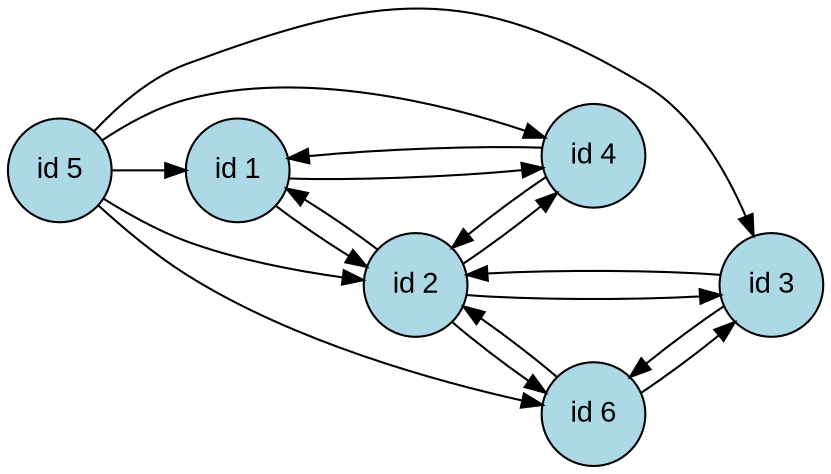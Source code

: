 digraph {
rankdir=LR;
node [shape=circle, style=filled, fillcolor=lightblue, fontname=Arial, fontsize=14];
1 [label="id 1"];
1->2
1->4
2 [label="id 2"];
2->1
2->3
2->4
2->6
3 [label="id 3"];
3->2
3->6
4 [label="id 4"];
4->2
4->1
5 [label="id 5"];
5->2
5->1
5->3
5->4
5->6
6 [label="id 6"];
6->2
6->3
}